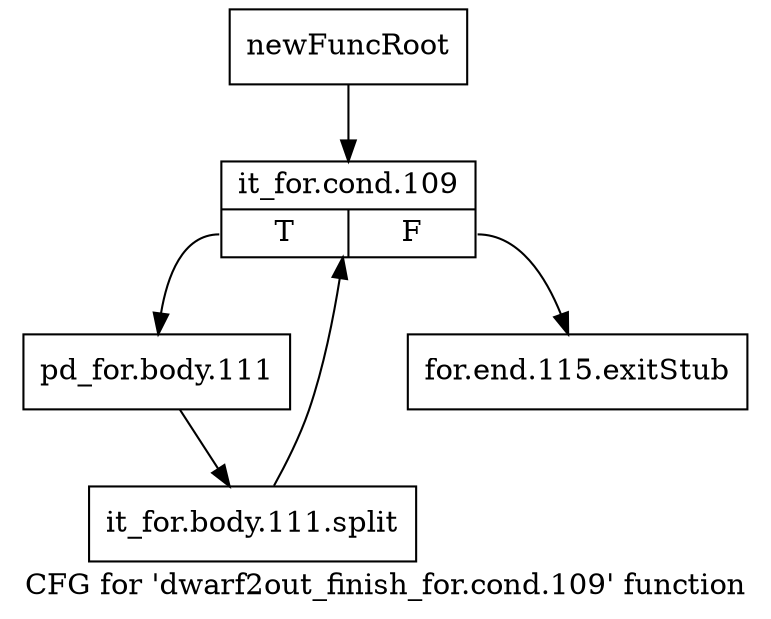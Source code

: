 digraph "CFG for 'dwarf2out_finish_for.cond.109' function" {
	label="CFG for 'dwarf2out_finish_for.cond.109' function";

	Node0xabc8010 [shape=record,label="{newFuncRoot}"];
	Node0xabc8010 -> Node0xabc8480;
	Node0xabc8430 [shape=record,label="{for.end.115.exitStub}"];
	Node0xabc8480 [shape=record,label="{it_for.cond.109|{<s0>T|<s1>F}}"];
	Node0xabc8480:s0 -> Node0xabc84d0;
	Node0xabc8480:s1 -> Node0xabc8430;
	Node0xabc84d0 [shape=record,label="{pd_for.body.111}"];
	Node0xabc84d0 -> Node0xf30fc90;
	Node0xf30fc90 [shape=record,label="{it_for.body.111.split}"];
	Node0xf30fc90 -> Node0xabc8480;
}
